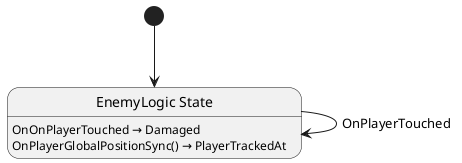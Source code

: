 @startuml EnemyLogic
state "EnemyLogic State" as Nevergreen_EnemyLogic_State

Nevergreen_EnemyLogic_State --> Nevergreen_EnemyLogic_State : OnPlayerTouched

Nevergreen_EnemyLogic_State : OnOnPlayerTouched → Damaged
Nevergreen_EnemyLogic_State : OnPlayerGlobalPositionSync() → PlayerTrackedAt

[*] --> Nevergreen_EnemyLogic_State
@enduml